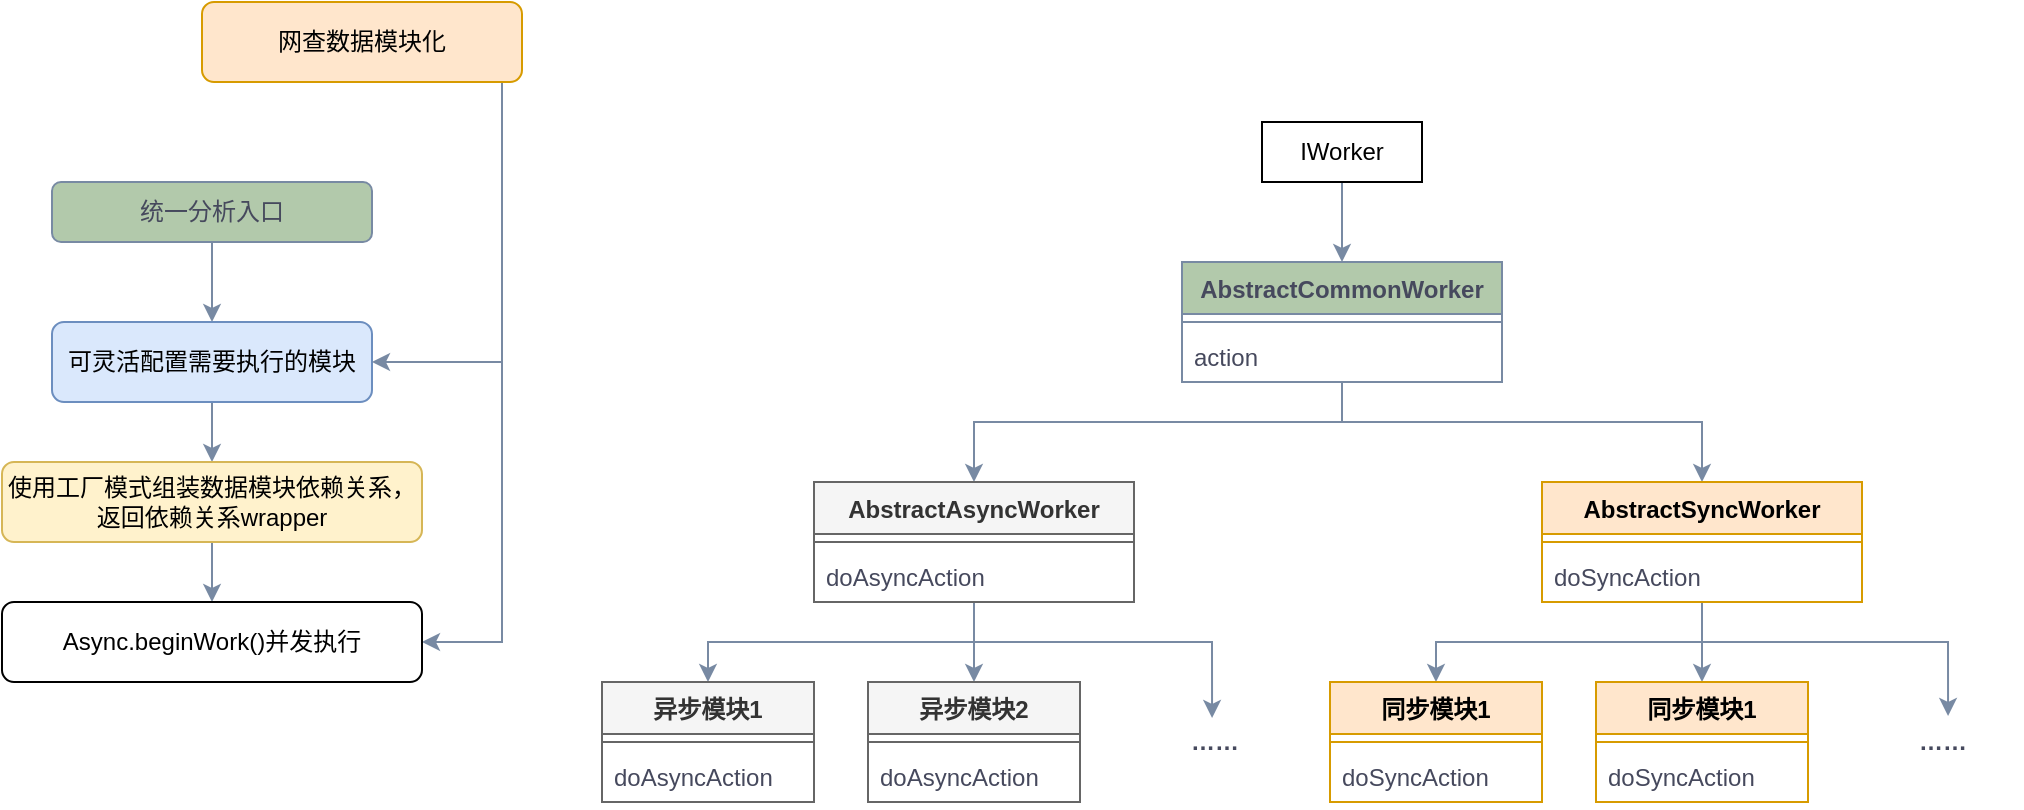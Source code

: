 <mxfile version="21.0.2" type="github">
  <diagram id="C5RBs43oDa-KdzZeNtuy" name="Page-1">
    <mxGraphModel dx="975" dy="692" grid="1" gridSize="10" guides="1" tooltips="1" connect="1" arrows="1" fold="1" page="1" pageScale="1" pageWidth="827" pageHeight="1169" math="0" shadow="0">
      <root>
        <mxCell id="WIyWlLk6GJQsqaUBKTNV-0" />
        <mxCell id="WIyWlLk6GJQsqaUBKTNV-1" parent="WIyWlLk6GJQsqaUBKTNV-0" />
        <mxCell id="6qnPbb-Ci0l1N96irtju-7" style="edgeStyle=orthogonalEdgeStyle;rounded=0;orthogonalLoop=1;jettySize=auto;html=1;entryX=0.5;entryY=0;entryDx=0;entryDy=0;strokeColor=#788AA3;fontColor=#46495D;fillColor=#B2C9AB;" edge="1" parent="WIyWlLk6GJQsqaUBKTNV-1" source="6qnPbb-Ci0l1N96irtju-4" target="6qnPbb-Ci0l1N96irtju-6">
          <mxGeometry relative="1" as="geometry" />
        </mxCell>
        <mxCell id="6qnPbb-Ci0l1N96irtju-4" value="统一分析入口" style="rounded=1;whiteSpace=wrap;html=1;strokeColor=#788AA3;fontColor=#46495D;fillColor=#B2C9AB;" vertex="1" parent="WIyWlLk6GJQsqaUBKTNV-1">
          <mxGeometry x="115" y="120" width="160" height="30" as="geometry" />
        </mxCell>
        <mxCell id="6qnPbb-Ci0l1N96irtju-12" style="edgeStyle=orthogonalEdgeStyle;rounded=0;orthogonalLoop=1;jettySize=auto;html=1;entryX=0.5;entryY=0;entryDx=0;entryDy=0;strokeColor=#788AA3;fontColor=#46495D;fillColor=#B2C9AB;" edge="1" parent="WIyWlLk6GJQsqaUBKTNV-1" source="6qnPbb-Ci0l1N96irtju-6" target="6qnPbb-Ci0l1N96irtju-11">
          <mxGeometry relative="1" as="geometry" />
        </mxCell>
        <mxCell id="6qnPbb-Ci0l1N96irtju-6" value="可灵活配置需要执行的模块" style="rounded=1;whiteSpace=wrap;html=1;strokeColor=#6c8ebf;fillColor=#dae8fc;" vertex="1" parent="WIyWlLk6GJQsqaUBKTNV-1">
          <mxGeometry x="115" y="190" width="160" height="40" as="geometry" />
        </mxCell>
        <mxCell id="6qnPbb-Ci0l1N96irtju-20" style="edgeStyle=orthogonalEdgeStyle;rounded=0;orthogonalLoop=1;jettySize=auto;html=1;entryX=1;entryY=0.5;entryDx=0;entryDy=0;strokeColor=#788AA3;fontColor=#46495D;fillColor=#B2C9AB;" edge="1" parent="WIyWlLk6GJQsqaUBKTNV-1" source="6qnPbb-Ci0l1N96irtju-8" target="6qnPbb-Ci0l1N96irtju-14">
          <mxGeometry relative="1" as="geometry">
            <Array as="points">
              <mxPoint x="340" y="280" />
              <mxPoint x="340" y="350" />
            </Array>
          </mxGeometry>
        </mxCell>
        <mxCell id="6qnPbb-Ci0l1N96irtju-21" style="edgeStyle=orthogonalEdgeStyle;rounded=0;orthogonalLoop=1;jettySize=auto;html=1;entryX=1;entryY=0.5;entryDx=0;entryDy=0;strokeColor=#788AA3;fontColor=#46495D;fillColor=#B2C9AB;" edge="1" parent="WIyWlLk6GJQsqaUBKTNV-1" source="6qnPbb-Ci0l1N96irtju-8" target="6qnPbb-Ci0l1N96irtju-6">
          <mxGeometry relative="1" as="geometry">
            <Array as="points">
              <mxPoint x="340" y="280" />
              <mxPoint x="340" y="210" />
            </Array>
          </mxGeometry>
        </mxCell>
        <mxCell id="6qnPbb-Ci0l1N96irtju-8" value="网查数据模块化" style="rounded=1;whiteSpace=wrap;html=1;fillColor=#ffe6cc;strokeColor=#d79b00;" vertex="1" parent="WIyWlLk6GJQsqaUBKTNV-1">
          <mxGeometry x="190" y="30" width="160" height="40" as="geometry" />
        </mxCell>
        <mxCell id="6qnPbb-Ci0l1N96irtju-15" style="edgeStyle=orthogonalEdgeStyle;rounded=0;orthogonalLoop=1;jettySize=auto;html=1;entryX=0.5;entryY=0;entryDx=0;entryDy=0;strokeColor=#788AA3;fontColor=#46495D;fillColor=#B2C9AB;" edge="1" parent="WIyWlLk6GJQsqaUBKTNV-1" source="6qnPbb-Ci0l1N96irtju-11" target="6qnPbb-Ci0l1N96irtju-14">
          <mxGeometry relative="1" as="geometry" />
        </mxCell>
        <mxCell id="6qnPbb-Ci0l1N96irtju-11" value="使用工厂模式组装数据模块依赖关系，返回依赖关系wrapper" style="rounded=1;whiteSpace=wrap;html=1;strokeColor=#d6b656;fillColor=#fff2cc;" vertex="1" parent="WIyWlLk6GJQsqaUBKTNV-1">
          <mxGeometry x="90" y="260" width="210" height="40" as="geometry" />
        </mxCell>
        <mxCell id="6qnPbb-Ci0l1N96irtju-14" value="Async.beginWork()并发执行" style="rounded=1;whiteSpace=wrap;html=1;" vertex="1" parent="WIyWlLk6GJQsqaUBKTNV-1">
          <mxGeometry x="90" y="330" width="210" height="40" as="geometry" />
        </mxCell>
        <mxCell id="6qnPbb-Ci0l1N96irtju-33" style="edgeStyle=orthogonalEdgeStyle;rounded=0;orthogonalLoop=1;jettySize=auto;html=1;entryX=0.5;entryY=0;entryDx=0;entryDy=0;strokeColor=#788AA3;fontColor=#46495D;fillColor=#B2C9AB;" edge="1" parent="WIyWlLk6GJQsqaUBKTNV-1" source="6qnPbb-Ci0l1N96irtju-19" target="6qnPbb-Ci0l1N96irtju-22">
          <mxGeometry relative="1" as="geometry" />
        </mxCell>
        <mxCell id="6qnPbb-Ci0l1N96irtju-19" value="IWorker" style="html=1;whiteSpace=wrap;" vertex="1" parent="WIyWlLk6GJQsqaUBKTNV-1">
          <mxGeometry x="720" y="90" width="80" height="30" as="geometry" />
        </mxCell>
        <mxCell id="6qnPbb-Ci0l1N96irtju-34" style="edgeStyle=orthogonalEdgeStyle;rounded=0;orthogonalLoop=1;jettySize=auto;html=1;entryX=0.5;entryY=0;entryDx=0;entryDy=0;strokeColor=#788AA3;fontColor=#46495D;fillColor=#B2C9AB;" edge="1" parent="WIyWlLk6GJQsqaUBKTNV-1" source="6qnPbb-Ci0l1N96irtju-22" target="6qnPbb-Ci0l1N96irtju-27">
          <mxGeometry relative="1" as="geometry">
            <Array as="points">
              <mxPoint x="760" y="240" />
              <mxPoint x="576" y="240" />
            </Array>
          </mxGeometry>
        </mxCell>
        <mxCell id="6qnPbb-Ci0l1N96irtju-35" style="edgeStyle=orthogonalEdgeStyle;rounded=0;orthogonalLoop=1;jettySize=auto;html=1;strokeColor=#788AA3;fontColor=#46495D;fillColor=#B2C9AB;" edge="1" parent="WIyWlLk6GJQsqaUBKTNV-1" source="6qnPbb-Ci0l1N96irtju-22" target="6qnPbb-Ci0l1N96irtju-30">
          <mxGeometry relative="1" as="geometry">
            <Array as="points">
              <mxPoint x="760" y="240" />
              <mxPoint x="940" y="240" />
            </Array>
          </mxGeometry>
        </mxCell>
        <mxCell id="6qnPbb-Ci0l1N96irtju-22" value="AbstractCommonWorker" style="swimlane;fontStyle=1;align=center;verticalAlign=top;childLayout=stackLayout;horizontal=1;startSize=26;horizontalStack=0;resizeParent=1;resizeParentMax=0;resizeLast=0;collapsible=1;marginBottom=0;whiteSpace=wrap;html=1;strokeColor=#788AA3;fontColor=#46495D;fillColor=#B2C9AB;" vertex="1" parent="WIyWlLk6GJQsqaUBKTNV-1">
          <mxGeometry x="680" y="160" width="160" height="60" as="geometry" />
        </mxCell>
        <mxCell id="6qnPbb-Ci0l1N96irtju-24" value="" style="line;strokeWidth=1;fillColor=none;align=left;verticalAlign=middle;spacingTop=-1;spacingLeft=3;spacingRight=3;rotatable=0;labelPosition=right;points=[];portConstraint=eastwest;strokeColor=inherit;fontColor=#46495D;" vertex="1" parent="6qnPbb-Ci0l1N96irtju-22">
          <mxGeometry y="26" width="160" height="8" as="geometry" />
        </mxCell>
        <mxCell id="6qnPbb-Ci0l1N96irtju-25" value="action" style="text;strokeColor=none;fillColor=none;align=left;verticalAlign=top;spacingLeft=4;spacingRight=4;overflow=hidden;rotatable=0;points=[[0,0.5],[1,0.5]];portConstraint=eastwest;whiteSpace=wrap;html=1;fontColor=#46495D;" vertex="1" parent="6qnPbb-Ci0l1N96irtju-22">
          <mxGeometry y="34" width="160" height="26" as="geometry" />
        </mxCell>
        <mxCell id="6qnPbb-Ci0l1N96irtju-50" style="edgeStyle=orthogonalEdgeStyle;rounded=0;orthogonalLoop=1;jettySize=auto;html=1;entryX=0.5;entryY=0;entryDx=0;entryDy=0;strokeColor=#788AA3;fontColor=#46495D;fillColor=#B2C9AB;" edge="1" parent="WIyWlLk6GJQsqaUBKTNV-1" source="6qnPbb-Ci0l1N96irtju-27" target="6qnPbb-Ci0l1N96irtju-40">
          <mxGeometry relative="1" as="geometry" />
        </mxCell>
        <mxCell id="6qnPbb-Ci0l1N96irtju-51" style="edgeStyle=orthogonalEdgeStyle;rounded=0;orthogonalLoop=1;jettySize=auto;html=1;entryX=0.5;entryY=0;entryDx=0;entryDy=0;strokeColor=#788AA3;fontColor=#46495D;fillColor=#B2C9AB;" edge="1" parent="WIyWlLk6GJQsqaUBKTNV-1" source="6qnPbb-Ci0l1N96irtju-27" target="6qnPbb-Ci0l1N96irtju-46">
          <mxGeometry relative="1" as="geometry" />
        </mxCell>
        <mxCell id="6qnPbb-Ci0l1N96irtju-52" style="edgeStyle=orthogonalEdgeStyle;rounded=0;orthogonalLoop=1;jettySize=auto;html=1;entryX=0.488;entryY=0.038;entryDx=0;entryDy=0;entryPerimeter=0;strokeColor=#788AA3;fontColor=#46495D;fillColor=#B2C9AB;" edge="1" parent="WIyWlLk6GJQsqaUBKTNV-1" source="6qnPbb-Ci0l1N96irtju-27" target="6qnPbb-Ci0l1N96irtju-49">
          <mxGeometry relative="1" as="geometry">
            <Array as="points">
              <mxPoint x="576" y="350" />
              <mxPoint x="695" y="350" />
            </Array>
          </mxGeometry>
        </mxCell>
        <mxCell id="6qnPbb-Ci0l1N96irtju-27" value="AbstractAsyncWorker" style="swimlane;fontStyle=1;align=center;verticalAlign=top;childLayout=stackLayout;horizontal=1;startSize=26;horizontalStack=0;resizeParent=1;resizeParentMax=0;resizeLast=0;collapsible=1;marginBottom=0;whiteSpace=wrap;html=1;strokeColor=#666666;fillColor=#f5f5f5;fontColor=#333333;" vertex="1" parent="WIyWlLk6GJQsqaUBKTNV-1">
          <mxGeometry x="496" y="270" width="160" height="60" as="geometry" />
        </mxCell>
        <mxCell id="6qnPbb-Ci0l1N96irtju-28" value="" style="line;strokeWidth=1;fillColor=none;align=left;verticalAlign=middle;spacingTop=-1;spacingLeft=3;spacingRight=3;rotatable=0;labelPosition=right;points=[];portConstraint=eastwest;strokeColor=inherit;fontColor=#46495D;" vertex="1" parent="6qnPbb-Ci0l1N96irtju-27">
          <mxGeometry y="26" width="160" height="8" as="geometry" />
        </mxCell>
        <mxCell id="6qnPbb-Ci0l1N96irtju-29" value="doAsyncAction" style="text;strokeColor=none;fillColor=none;align=left;verticalAlign=top;spacingLeft=4;spacingRight=4;overflow=hidden;rotatable=0;points=[[0,0.5],[1,0.5]];portConstraint=eastwest;whiteSpace=wrap;html=1;fontColor=#46495D;" vertex="1" parent="6qnPbb-Ci0l1N96irtju-27">
          <mxGeometry y="34" width="160" height="26" as="geometry" />
        </mxCell>
        <mxCell id="6qnPbb-Ci0l1N96irtju-60" style="edgeStyle=orthogonalEdgeStyle;rounded=0;orthogonalLoop=1;jettySize=auto;html=1;entryX=0.5;entryY=0;entryDx=0;entryDy=0;strokeColor=#788AA3;fontColor=#46495D;fillColor=#B2C9AB;" edge="1" parent="WIyWlLk6GJQsqaUBKTNV-1" source="6qnPbb-Ci0l1N96irtju-30" target="6qnPbb-Ci0l1N96irtju-53">
          <mxGeometry relative="1" as="geometry" />
        </mxCell>
        <mxCell id="6qnPbb-Ci0l1N96irtju-61" style="edgeStyle=orthogonalEdgeStyle;rounded=0;orthogonalLoop=1;jettySize=auto;html=1;entryX=0.5;entryY=0;entryDx=0;entryDy=0;strokeColor=#788AA3;fontColor=#46495D;fillColor=#B2C9AB;" edge="1" parent="WIyWlLk6GJQsqaUBKTNV-1" source="6qnPbb-Ci0l1N96irtju-30" target="6qnPbb-Ci0l1N96irtju-56">
          <mxGeometry relative="1" as="geometry" />
        </mxCell>
        <mxCell id="6qnPbb-Ci0l1N96irtju-62" style="edgeStyle=orthogonalEdgeStyle;rounded=0;orthogonalLoop=1;jettySize=auto;html=1;entryX=0.538;entryY=0;entryDx=0;entryDy=0;entryPerimeter=0;strokeColor=#788AA3;fontColor=#46495D;fillColor=#B2C9AB;" edge="1" parent="WIyWlLk6GJQsqaUBKTNV-1" source="6qnPbb-Ci0l1N96irtju-30" target="6qnPbb-Ci0l1N96irtju-59">
          <mxGeometry relative="1" as="geometry">
            <Array as="points">
              <mxPoint x="940" y="350" />
              <mxPoint x="1063" y="350" />
            </Array>
          </mxGeometry>
        </mxCell>
        <mxCell id="6qnPbb-Ci0l1N96irtju-30" value="AbstractSyncWorker" style="swimlane;fontStyle=1;align=center;verticalAlign=top;childLayout=stackLayout;horizontal=1;startSize=26;horizontalStack=0;resizeParent=1;resizeParentMax=0;resizeLast=0;collapsible=1;marginBottom=0;whiteSpace=wrap;html=1;strokeColor=#d79b00;fillColor=#ffe6cc;" vertex="1" parent="WIyWlLk6GJQsqaUBKTNV-1">
          <mxGeometry x="860" y="270" width="160" height="60" as="geometry" />
        </mxCell>
        <mxCell id="6qnPbb-Ci0l1N96irtju-31" value="" style="line;strokeWidth=1;fillColor=none;align=left;verticalAlign=middle;spacingTop=-1;spacingLeft=3;spacingRight=3;rotatable=0;labelPosition=right;points=[];portConstraint=eastwest;strokeColor=inherit;fontColor=#46495D;" vertex="1" parent="6qnPbb-Ci0l1N96irtju-30">
          <mxGeometry y="26" width="160" height="8" as="geometry" />
        </mxCell>
        <mxCell id="6qnPbb-Ci0l1N96irtju-32" value="doSyncAction" style="text;strokeColor=none;fillColor=none;align=left;verticalAlign=top;spacingLeft=4;spacingRight=4;overflow=hidden;rotatable=0;points=[[0,0.5],[1,0.5]];portConstraint=eastwest;whiteSpace=wrap;html=1;fontColor=#46495D;" vertex="1" parent="6qnPbb-Ci0l1N96irtju-30">
          <mxGeometry y="34" width="160" height="26" as="geometry" />
        </mxCell>
        <mxCell id="6qnPbb-Ci0l1N96irtju-40" value="异步模块1" style="swimlane;fontStyle=1;align=center;verticalAlign=top;childLayout=stackLayout;horizontal=1;startSize=26;horizontalStack=0;resizeParent=1;resizeParentMax=0;resizeLast=0;collapsible=1;marginBottom=0;whiteSpace=wrap;html=1;strokeColor=#666666;fillColor=#f5f5f5;fontColor=#333333;" vertex="1" parent="WIyWlLk6GJQsqaUBKTNV-1">
          <mxGeometry x="390" y="370" width="106" height="60" as="geometry" />
        </mxCell>
        <mxCell id="6qnPbb-Ci0l1N96irtju-41" value="" style="line;strokeWidth=1;fillColor=none;align=left;verticalAlign=middle;spacingTop=-1;spacingLeft=3;spacingRight=3;rotatable=0;labelPosition=right;points=[];portConstraint=eastwest;strokeColor=inherit;fontColor=#46495D;" vertex="1" parent="6qnPbb-Ci0l1N96irtju-40">
          <mxGeometry y="26" width="106" height="8" as="geometry" />
        </mxCell>
        <mxCell id="6qnPbb-Ci0l1N96irtju-42" value="doAsyncAction" style="text;strokeColor=none;fillColor=none;align=left;verticalAlign=top;spacingLeft=4;spacingRight=4;overflow=hidden;rotatable=0;points=[[0,0.5],[1,0.5]];portConstraint=eastwest;whiteSpace=wrap;html=1;fontColor=#46495D;" vertex="1" parent="6qnPbb-Ci0l1N96irtju-40">
          <mxGeometry y="34" width="106" height="26" as="geometry" />
        </mxCell>
        <mxCell id="6qnPbb-Ci0l1N96irtju-46" value="异步模块2" style="swimlane;fontStyle=1;align=center;verticalAlign=top;childLayout=stackLayout;horizontal=1;startSize=26;horizontalStack=0;resizeParent=1;resizeParentMax=0;resizeLast=0;collapsible=1;marginBottom=0;whiteSpace=wrap;html=1;strokeColor=#666666;fillColor=#f5f5f5;fontColor=#333333;" vertex="1" parent="WIyWlLk6GJQsqaUBKTNV-1">
          <mxGeometry x="523" y="370" width="106" height="60" as="geometry" />
        </mxCell>
        <mxCell id="6qnPbb-Ci0l1N96irtju-47" value="" style="line;strokeWidth=1;fillColor=none;align=left;verticalAlign=middle;spacingTop=-1;spacingLeft=3;spacingRight=3;rotatable=0;labelPosition=right;points=[];portConstraint=eastwest;strokeColor=inherit;fontColor=#46495D;" vertex="1" parent="6qnPbb-Ci0l1N96irtju-46">
          <mxGeometry y="26" width="106" height="8" as="geometry" />
        </mxCell>
        <mxCell id="6qnPbb-Ci0l1N96irtju-48" value="doAsyncAction" style="text;strokeColor=none;fillColor=none;align=left;verticalAlign=top;spacingLeft=4;spacingRight=4;overflow=hidden;rotatable=0;points=[[0,0.5],[1,0.5]];portConstraint=eastwest;whiteSpace=wrap;html=1;fontColor=#46495D;" vertex="1" parent="6qnPbb-Ci0l1N96irtju-46">
          <mxGeometry y="34" width="106" height="26" as="geometry" />
        </mxCell>
        <mxCell id="6qnPbb-Ci0l1N96irtju-49" value="……" style="text;align=center;fontStyle=1;verticalAlign=middle;spacingLeft=3;spacingRight=3;strokeColor=none;rotatable=0;points=[[0,0.5],[1,0.5]];portConstraint=eastwest;html=1;fontColor=#46495D;" vertex="1" parent="WIyWlLk6GJQsqaUBKTNV-1">
          <mxGeometry x="656" y="387" width="80" height="26" as="geometry" />
        </mxCell>
        <mxCell id="6qnPbb-Ci0l1N96irtju-53" value="同步模块1" style="swimlane;fontStyle=1;align=center;verticalAlign=top;childLayout=stackLayout;horizontal=1;startSize=26;horizontalStack=0;resizeParent=1;resizeParentMax=0;resizeLast=0;collapsible=1;marginBottom=0;whiteSpace=wrap;html=1;strokeColor=#d79b00;fillColor=#ffe6cc;" vertex="1" parent="WIyWlLk6GJQsqaUBKTNV-1">
          <mxGeometry x="754" y="370" width="106" height="60" as="geometry" />
        </mxCell>
        <mxCell id="6qnPbb-Ci0l1N96irtju-54" value="" style="line;strokeWidth=1;fillColor=none;align=left;verticalAlign=middle;spacingTop=-1;spacingLeft=3;spacingRight=3;rotatable=0;labelPosition=right;points=[];portConstraint=eastwest;strokeColor=inherit;fontColor=#46495D;" vertex="1" parent="6qnPbb-Ci0l1N96irtju-53">
          <mxGeometry y="26" width="106" height="8" as="geometry" />
        </mxCell>
        <mxCell id="6qnPbb-Ci0l1N96irtju-55" value="doSyncAction" style="text;strokeColor=none;fillColor=none;align=left;verticalAlign=top;spacingLeft=4;spacingRight=4;overflow=hidden;rotatable=0;points=[[0,0.5],[1,0.5]];portConstraint=eastwest;whiteSpace=wrap;html=1;fontColor=#46495D;" vertex="1" parent="6qnPbb-Ci0l1N96irtju-53">
          <mxGeometry y="34" width="106" height="26" as="geometry" />
        </mxCell>
        <mxCell id="6qnPbb-Ci0l1N96irtju-56" value="同步模块1" style="swimlane;fontStyle=1;align=center;verticalAlign=top;childLayout=stackLayout;horizontal=1;startSize=26;horizontalStack=0;resizeParent=1;resizeParentMax=0;resizeLast=0;collapsible=1;marginBottom=0;whiteSpace=wrap;html=1;strokeColor=#d79b00;fillColor=#ffe6cc;" vertex="1" parent="WIyWlLk6GJQsqaUBKTNV-1">
          <mxGeometry x="887" y="370" width="106" height="60" as="geometry" />
        </mxCell>
        <mxCell id="6qnPbb-Ci0l1N96irtju-57" value="" style="line;strokeWidth=1;fillColor=none;align=left;verticalAlign=middle;spacingTop=-1;spacingLeft=3;spacingRight=3;rotatable=0;labelPosition=right;points=[];portConstraint=eastwest;strokeColor=inherit;fontColor=#46495D;" vertex="1" parent="6qnPbb-Ci0l1N96irtju-56">
          <mxGeometry y="26" width="106" height="8" as="geometry" />
        </mxCell>
        <mxCell id="6qnPbb-Ci0l1N96irtju-58" value="doSyncAction" style="text;strokeColor=none;fillColor=none;align=left;verticalAlign=top;spacingLeft=4;spacingRight=4;overflow=hidden;rotatable=0;points=[[0,0.5],[1,0.5]];portConstraint=eastwest;whiteSpace=wrap;html=1;fontColor=#46495D;" vertex="1" parent="6qnPbb-Ci0l1N96irtju-56">
          <mxGeometry y="34" width="106" height="26" as="geometry" />
        </mxCell>
        <mxCell id="6qnPbb-Ci0l1N96irtju-59" value="……" style="text;align=center;fontStyle=1;verticalAlign=middle;spacingLeft=3;spacingRight=3;strokeColor=none;rotatable=0;points=[[0,0.5],[1,0.5]];portConstraint=eastwest;html=1;fontColor=#46495D;" vertex="1" parent="WIyWlLk6GJQsqaUBKTNV-1">
          <mxGeometry x="1020" y="387" width="80" height="26" as="geometry" />
        </mxCell>
      </root>
    </mxGraphModel>
  </diagram>
</mxfile>
